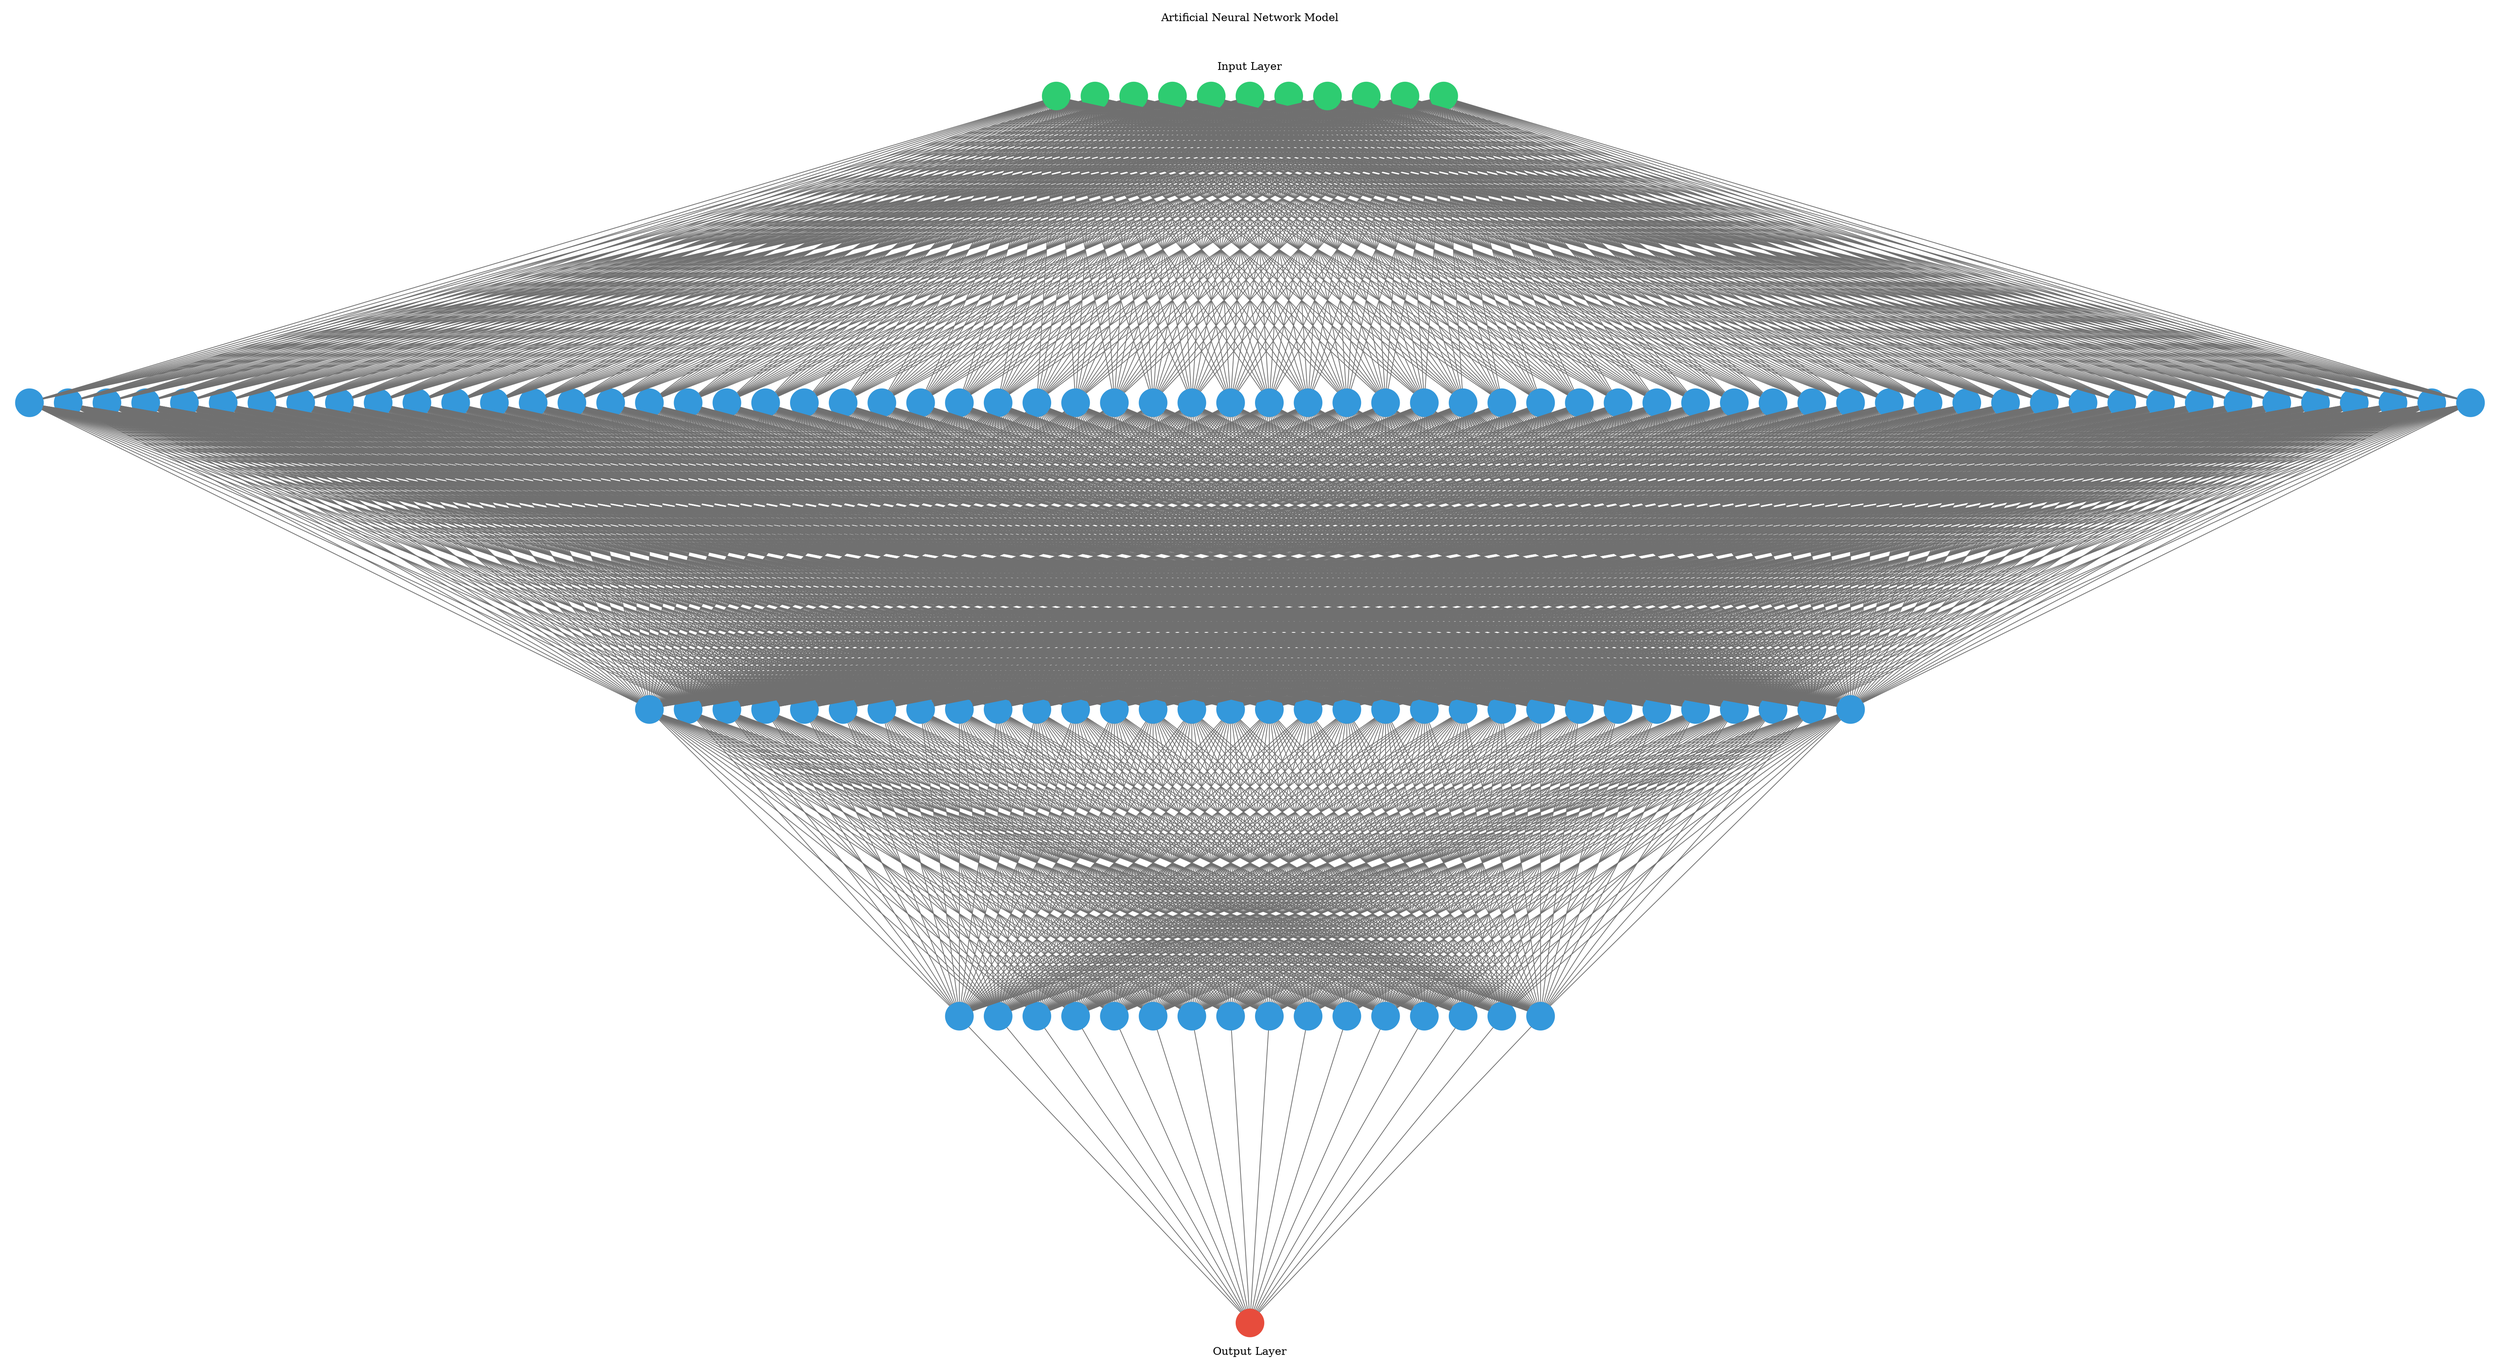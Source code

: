 digraph g {
	graph [nodesep=.2 rankdir=TB ranksep=5 splines=false]
	edge [arrowhead=none color="#707070"]
	subgraph cluster_input {
		color=white
		1 [color="#2ecc71" fixedsize=true fontcolor="#2ecc71" height=0.5 shape=circle style=filled width=0.5]
		2 [color="#2ecc71" fixedsize=true fontcolor="#2ecc71" height=0.5 shape=circle style=filled width=0.5]
		3 [color="#2ecc71" fixedsize=true fontcolor="#2ecc71" height=0.5 shape=circle style=filled width=0.5]
		4 [color="#2ecc71" fixedsize=true fontcolor="#2ecc71" height=0.5 shape=circle style=filled width=0.5]
		5 [color="#2ecc71" fixedsize=true fontcolor="#2ecc71" height=0.5 shape=circle style=filled width=0.5]
		6 [color="#2ecc71" fixedsize=true fontcolor="#2ecc71" height=0.5 shape=circle style=filled width=0.5]
		7 [color="#2ecc71" fixedsize=true fontcolor="#2ecc71" height=0.5 shape=circle style=filled width=0.5]
		8 [color="#2ecc71" fixedsize=true fontcolor="#2ecc71" height=0.5 shape=circle style=filled width=0.5]
		9 [color="#2ecc71" fixedsize=true fontcolor="#2ecc71" height=0.5 shape=circle style=filled width=0.5]
		10 [color="#2ecc71" fixedsize=true fontcolor="#2ecc71" height=0.5 shape=circle style=filled width=0.5]
		11 [color="#2ecc71" fixedsize=true fontcolor="#2ecc71" height=0.5 shape=circle style=filled width=0.5]
		label="Artificial Neural Network Model



Input Layer"
	}
	1 -> 12
	2 -> 12
	3 -> 12
	4 -> 12
	5 -> 12
	6 -> 12
	7 -> 12
	8 -> 12
	9 -> 12
	10 -> 12
	11 -> 12
	1 -> 13
	2 -> 13
	3 -> 13
	4 -> 13
	5 -> 13
	6 -> 13
	7 -> 13
	8 -> 13
	9 -> 13
	10 -> 13
	11 -> 13
	1 -> 14
	2 -> 14
	3 -> 14
	4 -> 14
	5 -> 14
	6 -> 14
	7 -> 14
	8 -> 14
	9 -> 14
	10 -> 14
	11 -> 14
	1 -> 15
	2 -> 15
	3 -> 15
	4 -> 15
	5 -> 15
	6 -> 15
	7 -> 15
	8 -> 15
	9 -> 15
	10 -> 15
	11 -> 15
	1 -> 16
	2 -> 16
	3 -> 16
	4 -> 16
	5 -> 16
	6 -> 16
	7 -> 16
	8 -> 16
	9 -> 16
	10 -> 16
	11 -> 16
	1 -> 17
	2 -> 17
	3 -> 17
	4 -> 17
	5 -> 17
	6 -> 17
	7 -> 17
	8 -> 17
	9 -> 17
	10 -> 17
	11 -> 17
	1 -> 18
	2 -> 18
	3 -> 18
	4 -> 18
	5 -> 18
	6 -> 18
	7 -> 18
	8 -> 18
	9 -> 18
	10 -> 18
	11 -> 18
	1 -> 19
	2 -> 19
	3 -> 19
	4 -> 19
	5 -> 19
	6 -> 19
	7 -> 19
	8 -> 19
	9 -> 19
	10 -> 19
	11 -> 19
	1 -> 20
	2 -> 20
	3 -> 20
	4 -> 20
	5 -> 20
	6 -> 20
	7 -> 20
	8 -> 20
	9 -> 20
	10 -> 20
	11 -> 20
	1 -> 21
	2 -> 21
	3 -> 21
	4 -> 21
	5 -> 21
	6 -> 21
	7 -> 21
	8 -> 21
	9 -> 21
	10 -> 21
	11 -> 21
	1 -> 22
	2 -> 22
	3 -> 22
	4 -> 22
	5 -> 22
	6 -> 22
	7 -> 22
	8 -> 22
	9 -> 22
	10 -> 22
	11 -> 22
	1 -> 23
	2 -> 23
	3 -> 23
	4 -> 23
	5 -> 23
	6 -> 23
	7 -> 23
	8 -> 23
	9 -> 23
	10 -> 23
	11 -> 23
	1 -> 24
	2 -> 24
	3 -> 24
	4 -> 24
	5 -> 24
	6 -> 24
	7 -> 24
	8 -> 24
	9 -> 24
	10 -> 24
	11 -> 24
	1 -> 25
	2 -> 25
	3 -> 25
	4 -> 25
	5 -> 25
	6 -> 25
	7 -> 25
	8 -> 25
	9 -> 25
	10 -> 25
	11 -> 25
	1 -> 26
	2 -> 26
	3 -> 26
	4 -> 26
	5 -> 26
	6 -> 26
	7 -> 26
	8 -> 26
	9 -> 26
	10 -> 26
	11 -> 26
	1 -> 27
	2 -> 27
	3 -> 27
	4 -> 27
	5 -> 27
	6 -> 27
	7 -> 27
	8 -> 27
	9 -> 27
	10 -> 27
	11 -> 27
	1 -> 28
	2 -> 28
	3 -> 28
	4 -> 28
	5 -> 28
	6 -> 28
	7 -> 28
	8 -> 28
	9 -> 28
	10 -> 28
	11 -> 28
	1 -> 29
	2 -> 29
	3 -> 29
	4 -> 29
	5 -> 29
	6 -> 29
	7 -> 29
	8 -> 29
	9 -> 29
	10 -> 29
	11 -> 29
	1 -> 30
	2 -> 30
	3 -> 30
	4 -> 30
	5 -> 30
	6 -> 30
	7 -> 30
	8 -> 30
	9 -> 30
	10 -> 30
	11 -> 30
	1 -> 31
	2 -> 31
	3 -> 31
	4 -> 31
	5 -> 31
	6 -> 31
	7 -> 31
	8 -> 31
	9 -> 31
	10 -> 31
	11 -> 31
	1 -> 32
	2 -> 32
	3 -> 32
	4 -> 32
	5 -> 32
	6 -> 32
	7 -> 32
	8 -> 32
	9 -> 32
	10 -> 32
	11 -> 32
	1 -> 33
	2 -> 33
	3 -> 33
	4 -> 33
	5 -> 33
	6 -> 33
	7 -> 33
	8 -> 33
	9 -> 33
	10 -> 33
	11 -> 33
	1 -> 34
	2 -> 34
	3 -> 34
	4 -> 34
	5 -> 34
	6 -> 34
	7 -> 34
	8 -> 34
	9 -> 34
	10 -> 34
	11 -> 34
	1 -> 35
	2 -> 35
	3 -> 35
	4 -> 35
	5 -> 35
	6 -> 35
	7 -> 35
	8 -> 35
	9 -> 35
	10 -> 35
	11 -> 35
	1 -> 36
	2 -> 36
	3 -> 36
	4 -> 36
	5 -> 36
	6 -> 36
	7 -> 36
	8 -> 36
	9 -> 36
	10 -> 36
	11 -> 36
	1 -> 37
	2 -> 37
	3 -> 37
	4 -> 37
	5 -> 37
	6 -> 37
	7 -> 37
	8 -> 37
	9 -> 37
	10 -> 37
	11 -> 37
	1 -> 38
	2 -> 38
	3 -> 38
	4 -> 38
	5 -> 38
	6 -> 38
	7 -> 38
	8 -> 38
	9 -> 38
	10 -> 38
	11 -> 38
	1 -> 39
	2 -> 39
	3 -> 39
	4 -> 39
	5 -> 39
	6 -> 39
	7 -> 39
	8 -> 39
	9 -> 39
	10 -> 39
	11 -> 39
	1 -> 40
	2 -> 40
	3 -> 40
	4 -> 40
	5 -> 40
	6 -> 40
	7 -> 40
	8 -> 40
	9 -> 40
	10 -> 40
	11 -> 40
	1 -> 41
	2 -> 41
	3 -> 41
	4 -> 41
	5 -> 41
	6 -> 41
	7 -> 41
	8 -> 41
	9 -> 41
	10 -> 41
	11 -> 41
	1 -> 42
	2 -> 42
	3 -> 42
	4 -> 42
	5 -> 42
	6 -> 42
	7 -> 42
	8 -> 42
	9 -> 42
	10 -> 42
	11 -> 42
	1 -> 43
	2 -> 43
	3 -> 43
	4 -> 43
	5 -> 43
	6 -> 43
	7 -> 43
	8 -> 43
	9 -> 43
	10 -> 43
	11 -> 43
	1 -> 44
	2 -> 44
	3 -> 44
	4 -> 44
	5 -> 44
	6 -> 44
	7 -> 44
	8 -> 44
	9 -> 44
	10 -> 44
	11 -> 44
	1 -> 45
	2 -> 45
	3 -> 45
	4 -> 45
	5 -> 45
	6 -> 45
	7 -> 45
	8 -> 45
	9 -> 45
	10 -> 45
	11 -> 45
	1 -> 46
	2 -> 46
	3 -> 46
	4 -> 46
	5 -> 46
	6 -> 46
	7 -> 46
	8 -> 46
	9 -> 46
	10 -> 46
	11 -> 46
	1 -> 47
	2 -> 47
	3 -> 47
	4 -> 47
	5 -> 47
	6 -> 47
	7 -> 47
	8 -> 47
	9 -> 47
	10 -> 47
	11 -> 47
	1 -> 48
	2 -> 48
	3 -> 48
	4 -> 48
	5 -> 48
	6 -> 48
	7 -> 48
	8 -> 48
	9 -> 48
	10 -> 48
	11 -> 48
	1 -> 49
	2 -> 49
	3 -> 49
	4 -> 49
	5 -> 49
	6 -> 49
	7 -> 49
	8 -> 49
	9 -> 49
	10 -> 49
	11 -> 49
	1 -> 50
	2 -> 50
	3 -> 50
	4 -> 50
	5 -> 50
	6 -> 50
	7 -> 50
	8 -> 50
	9 -> 50
	10 -> 50
	11 -> 50
	1 -> 51
	2 -> 51
	3 -> 51
	4 -> 51
	5 -> 51
	6 -> 51
	7 -> 51
	8 -> 51
	9 -> 51
	10 -> 51
	11 -> 51
	1 -> 52
	2 -> 52
	3 -> 52
	4 -> 52
	5 -> 52
	6 -> 52
	7 -> 52
	8 -> 52
	9 -> 52
	10 -> 52
	11 -> 52
	1 -> 53
	2 -> 53
	3 -> 53
	4 -> 53
	5 -> 53
	6 -> 53
	7 -> 53
	8 -> 53
	9 -> 53
	10 -> 53
	11 -> 53
	1 -> 54
	2 -> 54
	3 -> 54
	4 -> 54
	5 -> 54
	6 -> 54
	7 -> 54
	8 -> 54
	9 -> 54
	10 -> 54
	11 -> 54
	1 -> 55
	2 -> 55
	3 -> 55
	4 -> 55
	5 -> 55
	6 -> 55
	7 -> 55
	8 -> 55
	9 -> 55
	10 -> 55
	11 -> 55
	1 -> 56
	2 -> 56
	3 -> 56
	4 -> 56
	5 -> 56
	6 -> 56
	7 -> 56
	8 -> 56
	9 -> 56
	10 -> 56
	11 -> 56
	1 -> 57
	2 -> 57
	3 -> 57
	4 -> 57
	5 -> 57
	6 -> 57
	7 -> 57
	8 -> 57
	9 -> 57
	10 -> 57
	11 -> 57
	1 -> 58
	2 -> 58
	3 -> 58
	4 -> 58
	5 -> 58
	6 -> 58
	7 -> 58
	8 -> 58
	9 -> 58
	10 -> 58
	11 -> 58
	1 -> 59
	2 -> 59
	3 -> 59
	4 -> 59
	5 -> 59
	6 -> 59
	7 -> 59
	8 -> 59
	9 -> 59
	10 -> 59
	11 -> 59
	1 -> 60
	2 -> 60
	3 -> 60
	4 -> 60
	5 -> 60
	6 -> 60
	7 -> 60
	8 -> 60
	9 -> 60
	10 -> 60
	11 -> 60
	1 -> 61
	2 -> 61
	3 -> 61
	4 -> 61
	5 -> 61
	6 -> 61
	7 -> 61
	8 -> 61
	9 -> 61
	10 -> 61
	11 -> 61
	1 -> 62
	2 -> 62
	3 -> 62
	4 -> 62
	5 -> 62
	6 -> 62
	7 -> 62
	8 -> 62
	9 -> 62
	10 -> 62
	11 -> 62
	1 -> 63
	2 -> 63
	3 -> 63
	4 -> 63
	5 -> 63
	6 -> 63
	7 -> 63
	8 -> 63
	9 -> 63
	10 -> 63
	11 -> 63
	1 -> 64
	2 -> 64
	3 -> 64
	4 -> 64
	5 -> 64
	6 -> 64
	7 -> 64
	8 -> 64
	9 -> 64
	10 -> 64
	11 -> 64
	1 -> 65
	2 -> 65
	3 -> 65
	4 -> 65
	5 -> 65
	6 -> 65
	7 -> 65
	8 -> 65
	9 -> 65
	10 -> 65
	11 -> 65
	1 -> 66
	2 -> 66
	3 -> 66
	4 -> 66
	5 -> 66
	6 -> 66
	7 -> 66
	8 -> 66
	9 -> 66
	10 -> 66
	11 -> 66
	1 -> 67
	2 -> 67
	3 -> 67
	4 -> 67
	5 -> 67
	6 -> 67
	7 -> 67
	8 -> 67
	9 -> 67
	10 -> 67
	11 -> 67
	1 -> 68
	2 -> 68
	3 -> 68
	4 -> 68
	5 -> 68
	6 -> 68
	7 -> 68
	8 -> 68
	9 -> 68
	10 -> 68
	11 -> 68
	1 -> 69
	2 -> 69
	3 -> 69
	4 -> 69
	5 -> 69
	6 -> 69
	7 -> 69
	8 -> 69
	9 -> 69
	10 -> 69
	11 -> 69
	1 -> 70
	2 -> 70
	3 -> 70
	4 -> 70
	5 -> 70
	6 -> 70
	7 -> 70
	8 -> 70
	9 -> 70
	10 -> 70
	11 -> 70
	1 -> 71
	2 -> 71
	3 -> 71
	4 -> 71
	5 -> 71
	6 -> 71
	7 -> 71
	8 -> 71
	9 -> 71
	10 -> 71
	11 -> 71
	1 -> 72
	2 -> 72
	3 -> 72
	4 -> 72
	5 -> 72
	6 -> 72
	7 -> 72
	8 -> 72
	9 -> 72
	10 -> 72
	11 -> 72
	1 -> 73
	2 -> 73
	3 -> 73
	4 -> 73
	5 -> 73
	6 -> 73
	7 -> 73
	8 -> 73
	9 -> 73
	10 -> 73
	11 -> 73
	1 -> 74
	2 -> 74
	3 -> 74
	4 -> 74
	5 -> 74
	6 -> 74
	7 -> 74
	8 -> 74
	9 -> 74
	10 -> 74
	11 -> 74
	1 -> 75
	2 -> 75
	3 -> 75
	4 -> 75
	5 -> 75
	6 -> 75
	7 -> 75
	8 -> 75
	9 -> 75
	10 -> 75
	11 -> 75
	subgraph cluster_1 {
		color=white
		label="" labeljust=right labelloc=b
		12 [color="#3498db" fixedsize=true fontcolor="#3498db" height=0.5 shape=circle style=filled width=0.5]
		13 [color="#3498db" fixedsize=true fontcolor="#3498db" height=0.5 shape=circle style=filled width=0.5]
		14 [color="#3498db" fixedsize=true fontcolor="#3498db" height=0.5 shape=circle style=filled width=0.5]
		15 [color="#3498db" fixedsize=true fontcolor="#3498db" height=0.5 shape=circle style=filled width=0.5]
		16 [color="#3498db" fixedsize=true fontcolor="#3498db" height=0.5 shape=circle style=filled width=0.5]
		17 [color="#3498db" fixedsize=true fontcolor="#3498db" height=0.5 shape=circle style=filled width=0.5]
		18 [color="#3498db" fixedsize=true fontcolor="#3498db" height=0.5 shape=circle style=filled width=0.5]
		19 [color="#3498db" fixedsize=true fontcolor="#3498db" height=0.5 shape=circle style=filled width=0.5]
		20 [color="#3498db" fixedsize=true fontcolor="#3498db" height=0.5 shape=circle style=filled width=0.5]
		21 [color="#3498db" fixedsize=true fontcolor="#3498db" height=0.5 shape=circle style=filled width=0.5]
		22 [color="#3498db" fixedsize=true fontcolor="#3498db" height=0.5 shape=circle style=filled width=0.5]
		23 [color="#3498db" fixedsize=true fontcolor="#3498db" height=0.5 shape=circle style=filled width=0.5]
		24 [color="#3498db" fixedsize=true fontcolor="#3498db" height=0.5 shape=circle style=filled width=0.5]
		25 [color="#3498db" fixedsize=true fontcolor="#3498db" height=0.5 shape=circle style=filled width=0.5]
		26 [color="#3498db" fixedsize=true fontcolor="#3498db" height=0.5 shape=circle style=filled width=0.5]
		27 [color="#3498db" fixedsize=true fontcolor="#3498db" height=0.5 shape=circle style=filled width=0.5]
		28 [color="#3498db" fixedsize=true fontcolor="#3498db" height=0.5 shape=circle style=filled width=0.5]
		29 [color="#3498db" fixedsize=true fontcolor="#3498db" height=0.5 shape=circle style=filled width=0.5]
		30 [color="#3498db" fixedsize=true fontcolor="#3498db" height=0.5 shape=circle style=filled width=0.5]
		31 [color="#3498db" fixedsize=true fontcolor="#3498db" height=0.5 shape=circle style=filled width=0.5]
		32 [color="#3498db" fixedsize=true fontcolor="#3498db" height=0.5 shape=circle style=filled width=0.5]
		33 [color="#3498db" fixedsize=true fontcolor="#3498db" height=0.5 shape=circle style=filled width=0.5]
		34 [color="#3498db" fixedsize=true fontcolor="#3498db" height=0.5 shape=circle style=filled width=0.5]
		35 [color="#3498db" fixedsize=true fontcolor="#3498db" height=0.5 shape=circle style=filled width=0.5]
		36 [color="#3498db" fixedsize=true fontcolor="#3498db" height=0.5 shape=circle style=filled width=0.5]
		37 [color="#3498db" fixedsize=true fontcolor="#3498db" height=0.5 shape=circle style=filled width=0.5]
		38 [color="#3498db" fixedsize=true fontcolor="#3498db" height=0.5 shape=circle style=filled width=0.5]
		39 [color="#3498db" fixedsize=true fontcolor="#3498db" height=0.5 shape=circle style=filled width=0.5]
		40 [color="#3498db" fixedsize=true fontcolor="#3498db" height=0.5 shape=circle style=filled width=0.5]
		41 [color="#3498db" fixedsize=true fontcolor="#3498db" height=0.5 shape=circle style=filled width=0.5]
		42 [color="#3498db" fixedsize=true fontcolor="#3498db" height=0.5 shape=circle style=filled width=0.5]
		43 [color="#3498db" fixedsize=true fontcolor="#3498db" height=0.5 shape=circle style=filled width=0.5]
		44 [color="#3498db" fixedsize=true fontcolor="#3498db" height=0.5 shape=circle style=filled width=0.5]
		45 [color="#3498db" fixedsize=true fontcolor="#3498db" height=0.5 shape=circle style=filled width=0.5]
		46 [color="#3498db" fixedsize=true fontcolor="#3498db" height=0.5 shape=circle style=filled width=0.5]
		47 [color="#3498db" fixedsize=true fontcolor="#3498db" height=0.5 shape=circle style=filled width=0.5]
		48 [color="#3498db" fixedsize=true fontcolor="#3498db" height=0.5 shape=circle style=filled width=0.5]
		49 [color="#3498db" fixedsize=true fontcolor="#3498db" height=0.5 shape=circle style=filled width=0.5]
		50 [color="#3498db" fixedsize=true fontcolor="#3498db" height=0.5 shape=circle style=filled width=0.5]
		51 [color="#3498db" fixedsize=true fontcolor="#3498db" height=0.5 shape=circle style=filled width=0.5]
		52 [color="#3498db" fixedsize=true fontcolor="#3498db" height=0.5 shape=circle style=filled width=0.5]
		53 [color="#3498db" fixedsize=true fontcolor="#3498db" height=0.5 shape=circle style=filled width=0.5]
		54 [color="#3498db" fixedsize=true fontcolor="#3498db" height=0.5 shape=circle style=filled width=0.5]
		55 [color="#3498db" fixedsize=true fontcolor="#3498db" height=0.5 shape=circle style=filled width=0.5]
		56 [color="#3498db" fixedsize=true fontcolor="#3498db" height=0.5 shape=circle style=filled width=0.5]
		57 [color="#3498db" fixedsize=true fontcolor="#3498db" height=0.5 shape=circle style=filled width=0.5]
		58 [color="#3498db" fixedsize=true fontcolor="#3498db" height=0.5 shape=circle style=filled width=0.5]
		59 [color="#3498db" fixedsize=true fontcolor="#3498db" height=0.5 shape=circle style=filled width=0.5]
		60 [color="#3498db" fixedsize=true fontcolor="#3498db" height=0.5 shape=circle style=filled width=0.5]
		61 [color="#3498db" fixedsize=true fontcolor="#3498db" height=0.5 shape=circle style=filled width=0.5]
		62 [color="#3498db" fixedsize=true fontcolor="#3498db" height=0.5 shape=circle style=filled width=0.5]
		63 [color="#3498db" fixedsize=true fontcolor="#3498db" height=0.5 shape=circle style=filled width=0.5]
		64 [color="#3498db" fixedsize=true fontcolor="#3498db" height=0.5 shape=circle style=filled width=0.5]
		65 [color="#3498db" fixedsize=true fontcolor="#3498db" height=0.5 shape=circle style=filled width=0.5]
		66 [color="#3498db" fixedsize=true fontcolor="#3498db" height=0.5 shape=circle style=filled width=0.5]
		67 [color="#3498db" fixedsize=true fontcolor="#3498db" height=0.5 shape=circle style=filled width=0.5]
		68 [color="#3498db" fixedsize=true fontcolor="#3498db" height=0.5 shape=circle style=filled width=0.5]
		69 [color="#3498db" fixedsize=true fontcolor="#3498db" height=0.5 shape=circle style=filled width=0.5]
		70 [color="#3498db" fixedsize=true fontcolor="#3498db" height=0.5 shape=circle style=filled width=0.5]
		71 [color="#3498db" fixedsize=true fontcolor="#3498db" height=0.5 shape=circle style=filled width=0.5]
		72 [color="#3498db" fixedsize=true fontcolor="#3498db" height=0.5 shape=circle style=filled width=0.5]
		73 [color="#3498db" fixedsize=true fontcolor="#3498db" height=0.5 shape=circle style=filled width=0.5]
		74 [color="#3498db" fixedsize=true fontcolor="#3498db" height=0.5 shape=circle style=filled width=0.5]
		75 [color="#3498db" fixedsize=true fontcolor="#3498db" height=0.5 shape=circle style=filled width=0.5]
	}
	12 -> 76
	13 -> 76
	14 -> 76
	15 -> 76
	16 -> 76
	17 -> 76
	18 -> 76
	19 -> 76
	20 -> 76
	21 -> 76
	22 -> 76
	23 -> 76
	24 -> 76
	25 -> 76
	26 -> 76
	27 -> 76
	28 -> 76
	29 -> 76
	30 -> 76
	31 -> 76
	32 -> 76
	33 -> 76
	34 -> 76
	35 -> 76
	36 -> 76
	37 -> 76
	38 -> 76
	39 -> 76
	40 -> 76
	41 -> 76
	42 -> 76
	43 -> 76
	44 -> 76
	45 -> 76
	46 -> 76
	47 -> 76
	48 -> 76
	49 -> 76
	50 -> 76
	51 -> 76
	52 -> 76
	53 -> 76
	54 -> 76
	55 -> 76
	56 -> 76
	57 -> 76
	58 -> 76
	59 -> 76
	60 -> 76
	61 -> 76
	62 -> 76
	63 -> 76
	64 -> 76
	65 -> 76
	66 -> 76
	67 -> 76
	68 -> 76
	69 -> 76
	70 -> 76
	71 -> 76
	72 -> 76
	73 -> 76
	74 -> 76
	75 -> 76
	12 -> 77
	13 -> 77
	14 -> 77
	15 -> 77
	16 -> 77
	17 -> 77
	18 -> 77
	19 -> 77
	20 -> 77
	21 -> 77
	22 -> 77
	23 -> 77
	24 -> 77
	25 -> 77
	26 -> 77
	27 -> 77
	28 -> 77
	29 -> 77
	30 -> 77
	31 -> 77
	32 -> 77
	33 -> 77
	34 -> 77
	35 -> 77
	36 -> 77
	37 -> 77
	38 -> 77
	39 -> 77
	40 -> 77
	41 -> 77
	42 -> 77
	43 -> 77
	44 -> 77
	45 -> 77
	46 -> 77
	47 -> 77
	48 -> 77
	49 -> 77
	50 -> 77
	51 -> 77
	52 -> 77
	53 -> 77
	54 -> 77
	55 -> 77
	56 -> 77
	57 -> 77
	58 -> 77
	59 -> 77
	60 -> 77
	61 -> 77
	62 -> 77
	63 -> 77
	64 -> 77
	65 -> 77
	66 -> 77
	67 -> 77
	68 -> 77
	69 -> 77
	70 -> 77
	71 -> 77
	72 -> 77
	73 -> 77
	74 -> 77
	75 -> 77
	12 -> 78
	13 -> 78
	14 -> 78
	15 -> 78
	16 -> 78
	17 -> 78
	18 -> 78
	19 -> 78
	20 -> 78
	21 -> 78
	22 -> 78
	23 -> 78
	24 -> 78
	25 -> 78
	26 -> 78
	27 -> 78
	28 -> 78
	29 -> 78
	30 -> 78
	31 -> 78
	32 -> 78
	33 -> 78
	34 -> 78
	35 -> 78
	36 -> 78
	37 -> 78
	38 -> 78
	39 -> 78
	40 -> 78
	41 -> 78
	42 -> 78
	43 -> 78
	44 -> 78
	45 -> 78
	46 -> 78
	47 -> 78
	48 -> 78
	49 -> 78
	50 -> 78
	51 -> 78
	52 -> 78
	53 -> 78
	54 -> 78
	55 -> 78
	56 -> 78
	57 -> 78
	58 -> 78
	59 -> 78
	60 -> 78
	61 -> 78
	62 -> 78
	63 -> 78
	64 -> 78
	65 -> 78
	66 -> 78
	67 -> 78
	68 -> 78
	69 -> 78
	70 -> 78
	71 -> 78
	72 -> 78
	73 -> 78
	74 -> 78
	75 -> 78
	12 -> 79
	13 -> 79
	14 -> 79
	15 -> 79
	16 -> 79
	17 -> 79
	18 -> 79
	19 -> 79
	20 -> 79
	21 -> 79
	22 -> 79
	23 -> 79
	24 -> 79
	25 -> 79
	26 -> 79
	27 -> 79
	28 -> 79
	29 -> 79
	30 -> 79
	31 -> 79
	32 -> 79
	33 -> 79
	34 -> 79
	35 -> 79
	36 -> 79
	37 -> 79
	38 -> 79
	39 -> 79
	40 -> 79
	41 -> 79
	42 -> 79
	43 -> 79
	44 -> 79
	45 -> 79
	46 -> 79
	47 -> 79
	48 -> 79
	49 -> 79
	50 -> 79
	51 -> 79
	52 -> 79
	53 -> 79
	54 -> 79
	55 -> 79
	56 -> 79
	57 -> 79
	58 -> 79
	59 -> 79
	60 -> 79
	61 -> 79
	62 -> 79
	63 -> 79
	64 -> 79
	65 -> 79
	66 -> 79
	67 -> 79
	68 -> 79
	69 -> 79
	70 -> 79
	71 -> 79
	72 -> 79
	73 -> 79
	74 -> 79
	75 -> 79
	12 -> 80
	13 -> 80
	14 -> 80
	15 -> 80
	16 -> 80
	17 -> 80
	18 -> 80
	19 -> 80
	20 -> 80
	21 -> 80
	22 -> 80
	23 -> 80
	24 -> 80
	25 -> 80
	26 -> 80
	27 -> 80
	28 -> 80
	29 -> 80
	30 -> 80
	31 -> 80
	32 -> 80
	33 -> 80
	34 -> 80
	35 -> 80
	36 -> 80
	37 -> 80
	38 -> 80
	39 -> 80
	40 -> 80
	41 -> 80
	42 -> 80
	43 -> 80
	44 -> 80
	45 -> 80
	46 -> 80
	47 -> 80
	48 -> 80
	49 -> 80
	50 -> 80
	51 -> 80
	52 -> 80
	53 -> 80
	54 -> 80
	55 -> 80
	56 -> 80
	57 -> 80
	58 -> 80
	59 -> 80
	60 -> 80
	61 -> 80
	62 -> 80
	63 -> 80
	64 -> 80
	65 -> 80
	66 -> 80
	67 -> 80
	68 -> 80
	69 -> 80
	70 -> 80
	71 -> 80
	72 -> 80
	73 -> 80
	74 -> 80
	75 -> 80
	12 -> 81
	13 -> 81
	14 -> 81
	15 -> 81
	16 -> 81
	17 -> 81
	18 -> 81
	19 -> 81
	20 -> 81
	21 -> 81
	22 -> 81
	23 -> 81
	24 -> 81
	25 -> 81
	26 -> 81
	27 -> 81
	28 -> 81
	29 -> 81
	30 -> 81
	31 -> 81
	32 -> 81
	33 -> 81
	34 -> 81
	35 -> 81
	36 -> 81
	37 -> 81
	38 -> 81
	39 -> 81
	40 -> 81
	41 -> 81
	42 -> 81
	43 -> 81
	44 -> 81
	45 -> 81
	46 -> 81
	47 -> 81
	48 -> 81
	49 -> 81
	50 -> 81
	51 -> 81
	52 -> 81
	53 -> 81
	54 -> 81
	55 -> 81
	56 -> 81
	57 -> 81
	58 -> 81
	59 -> 81
	60 -> 81
	61 -> 81
	62 -> 81
	63 -> 81
	64 -> 81
	65 -> 81
	66 -> 81
	67 -> 81
	68 -> 81
	69 -> 81
	70 -> 81
	71 -> 81
	72 -> 81
	73 -> 81
	74 -> 81
	75 -> 81
	12 -> 82
	13 -> 82
	14 -> 82
	15 -> 82
	16 -> 82
	17 -> 82
	18 -> 82
	19 -> 82
	20 -> 82
	21 -> 82
	22 -> 82
	23 -> 82
	24 -> 82
	25 -> 82
	26 -> 82
	27 -> 82
	28 -> 82
	29 -> 82
	30 -> 82
	31 -> 82
	32 -> 82
	33 -> 82
	34 -> 82
	35 -> 82
	36 -> 82
	37 -> 82
	38 -> 82
	39 -> 82
	40 -> 82
	41 -> 82
	42 -> 82
	43 -> 82
	44 -> 82
	45 -> 82
	46 -> 82
	47 -> 82
	48 -> 82
	49 -> 82
	50 -> 82
	51 -> 82
	52 -> 82
	53 -> 82
	54 -> 82
	55 -> 82
	56 -> 82
	57 -> 82
	58 -> 82
	59 -> 82
	60 -> 82
	61 -> 82
	62 -> 82
	63 -> 82
	64 -> 82
	65 -> 82
	66 -> 82
	67 -> 82
	68 -> 82
	69 -> 82
	70 -> 82
	71 -> 82
	72 -> 82
	73 -> 82
	74 -> 82
	75 -> 82
	12 -> 83
	13 -> 83
	14 -> 83
	15 -> 83
	16 -> 83
	17 -> 83
	18 -> 83
	19 -> 83
	20 -> 83
	21 -> 83
	22 -> 83
	23 -> 83
	24 -> 83
	25 -> 83
	26 -> 83
	27 -> 83
	28 -> 83
	29 -> 83
	30 -> 83
	31 -> 83
	32 -> 83
	33 -> 83
	34 -> 83
	35 -> 83
	36 -> 83
	37 -> 83
	38 -> 83
	39 -> 83
	40 -> 83
	41 -> 83
	42 -> 83
	43 -> 83
	44 -> 83
	45 -> 83
	46 -> 83
	47 -> 83
	48 -> 83
	49 -> 83
	50 -> 83
	51 -> 83
	52 -> 83
	53 -> 83
	54 -> 83
	55 -> 83
	56 -> 83
	57 -> 83
	58 -> 83
	59 -> 83
	60 -> 83
	61 -> 83
	62 -> 83
	63 -> 83
	64 -> 83
	65 -> 83
	66 -> 83
	67 -> 83
	68 -> 83
	69 -> 83
	70 -> 83
	71 -> 83
	72 -> 83
	73 -> 83
	74 -> 83
	75 -> 83
	12 -> 84
	13 -> 84
	14 -> 84
	15 -> 84
	16 -> 84
	17 -> 84
	18 -> 84
	19 -> 84
	20 -> 84
	21 -> 84
	22 -> 84
	23 -> 84
	24 -> 84
	25 -> 84
	26 -> 84
	27 -> 84
	28 -> 84
	29 -> 84
	30 -> 84
	31 -> 84
	32 -> 84
	33 -> 84
	34 -> 84
	35 -> 84
	36 -> 84
	37 -> 84
	38 -> 84
	39 -> 84
	40 -> 84
	41 -> 84
	42 -> 84
	43 -> 84
	44 -> 84
	45 -> 84
	46 -> 84
	47 -> 84
	48 -> 84
	49 -> 84
	50 -> 84
	51 -> 84
	52 -> 84
	53 -> 84
	54 -> 84
	55 -> 84
	56 -> 84
	57 -> 84
	58 -> 84
	59 -> 84
	60 -> 84
	61 -> 84
	62 -> 84
	63 -> 84
	64 -> 84
	65 -> 84
	66 -> 84
	67 -> 84
	68 -> 84
	69 -> 84
	70 -> 84
	71 -> 84
	72 -> 84
	73 -> 84
	74 -> 84
	75 -> 84
	12 -> 85
	13 -> 85
	14 -> 85
	15 -> 85
	16 -> 85
	17 -> 85
	18 -> 85
	19 -> 85
	20 -> 85
	21 -> 85
	22 -> 85
	23 -> 85
	24 -> 85
	25 -> 85
	26 -> 85
	27 -> 85
	28 -> 85
	29 -> 85
	30 -> 85
	31 -> 85
	32 -> 85
	33 -> 85
	34 -> 85
	35 -> 85
	36 -> 85
	37 -> 85
	38 -> 85
	39 -> 85
	40 -> 85
	41 -> 85
	42 -> 85
	43 -> 85
	44 -> 85
	45 -> 85
	46 -> 85
	47 -> 85
	48 -> 85
	49 -> 85
	50 -> 85
	51 -> 85
	52 -> 85
	53 -> 85
	54 -> 85
	55 -> 85
	56 -> 85
	57 -> 85
	58 -> 85
	59 -> 85
	60 -> 85
	61 -> 85
	62 -> 85
	63 -> 85
	64 -> 85
	65 -> 85
	66 -> 85
	67 -> 85
	68 -> 85
	69 -> 85
	70 -> 85
	71 -> 85
	72 -> 85
	73 -> 85
	74 -> 85
	75 -> 85
	12 -> 86
	13 -> 86
	14 -> 86
	15 -> 86
	16 -> 86
	17 -> 86
	18 -> 86
	19 -> 86
	20 -> 86
	21 -> 86
	22 -> 86
	23 -> 86
	24 -> 86
	25 -> 86
	26 -> 86
	27 -> 86
	28 -> 86
	29 -> 86
	30 -> 86
	31 -> 86
	32 -> 86
	33 -> 86
	34 -> 86
	35 -> 86
	36 -> 86
	37 -> 86
	38 -> 86
	39 -> 86
	40 -> 86
	41 -> 86
	42 -> 86
	43 -> 86
	44 -> 86
	45 -> 86
	46 -> 86
	47 -> 86
	48 -> 86
	49 -> 86
	50 -> 86
	51 -> 86
	52 -> 86
	53 -> 86
	54 -> 86
	55 -> 86
	56 -> 86
	57 -> 86
	58 -> 86
	59 -> 86
	60 -> 86
	61 -> 86
	62 -> 86
	63 -> 86
	64 -> 86
	65 -> 86
	66 -> 86
	67 -> 86
	68 -> 86
	69 -> 86
	70 -> 86
	71 -> 86
	72 -> 86
	73 -> 86
	74 -> 86
	75 -> 86
	12 -> 87
	13 -> 87
	14 -> 87
	15 -> 87
	16 -> 87
	17 -> 87
	18 -> 87
	19 -> 87
	20 -> 87
	21 -> 87
	22 -> 87
	23 -> 87
	24 -> 87
	25 -> 87
	26 -> 87
	27 -> 87
	28 -> 87
	29 -> 87
	30 -> 87
	31 -> 87
	32 -> 87
	33 -> 87
	34 -> 87
	35 -> 87
	36 -> 87
	37 -> 87
	38 -> 87
	39 -> 87
	40 -> 87
	41 -> 87
	42 -> 87
	43 -> 87
	44 -> 87
	45 -> 87
	46 -> 87
	47 -> 87
	48 -> 87
	49 -> 87
	50 -> 87
	51 -> 87
	52 -> 87
	53 -> 87
	54 -> 87
	55 -> 87
	56 -> 87
	57 -> 87
	58 -> 87
	59 -> 87
	60 -> 87
	61 -> 87
	62 -> 87
	63 -> 87
	64 -> 87
	65 -> 87
	66 -> 87
	67 -> 87
	68 -> 87
	69 -> 87
	70 -> 87
	71 -> 87
	72 -> 87
	73 -> 87
	74 -> 87
	75 -> 87
	12 -> 88
	13 -> 88
	14 -> 88
	15 -> 88
	16 -> 88
	17 -> 88
	18 -> 88
	19 -> 88
	20 -> 88
	21 -> 88
	22 -> 88
	23 -> 88
	24 -> 88
	25 -> 88
	26 -> 88
	27 -> 88
	28 -> 88
	29 -> 88
	30 -> 88
	31 -> 88
	32 -> 88
	33 -> 88
	34 -> 88
	35 -> 88
	36 -> 88
	37 -> 88
	38 -> 88
	39 -> 88
	40 -> 88
	41 -> 88
	42 -> 88
	43 -> 88
	44 -> 88
	45 -> 88
	46 -> 88
	47 -> 88
	48 -> 88
	49 -> 88
	50 -> 88
	51 -> 88
	52 -> 88
	53 -> 88
	54 -> 88
	55 -> 88
	56 -> 88
	57 -> 88
	58 -> 88
	59 -> 88
	60 -> 88
	61 -> 88
	62 -> 88
	63 -> 88
	64 -> 88
	65 -> 88
	66 -> 88
	67 -> 88
	68 -> 88
	69 -> 88
	70 -> 88
	71 -> 88
	72 -> 88
	73 -> 88
	74 -> 88
	75 -> 88
	12 -> 89
	13 -> 89
	14 -> 89
	15 -> 89
	16 -> 89
	17 -> 89
	18 -> 89
	19 -> 89
	20 -> 89
	21 -> 89
	22 -> 89
	23 -> 89
	24 -> 89
	25 -> 89
	26 -> 89
	27 -> 89
	28 -> 89
	29 -> 89
	30 -> 89
	31 -> 89
	32 -> 89
	33 -> 89
	34 -> 89
	35 -> 89
	36 -> 89
	37 -> 89
	38 -> 89
	39 -> 89
	40 -> 89
	41 -> 89
	42 -> 89
	43 -> 89
	44 -> 89
	45 -> 89
	46 -> 89
	47 -> 89
	48 -> 89
	49 -> 89
	50 -> 89
	51 -> 89
	52 -> 89
	53 -> 89
	54 -> 89
	55 -> 89
	56 -> 89
	57 -> 89
	58 -> 89
	59 -> 89
	60 -> 89
	61 -> 89
	62 -> 89
	63 -> 89
	64 -> 89
	65 -> 89
	66 -> 89
	67 -> 89
	68 -> 89
	69 -> 89
	70 -> 89
	71 -> 89
	72 -> 89
	73 -> 89
	74 -> 89
	75 -> 89
	12 -> 90
	13 -> 90
	14 -> 90
	15 -> 90
	16 -> 90
	17 -> 90
	18 -> 90
	19 -> 90
	20 -> 90
	21 -> 90
	22 -> 90
	23 -> 90
	24 -> 90
	25 -> 90
	26 -> 90
	27 -> 90
	28 -> 90
	29 -> 90
	30 -> 90
	31 -> 90
	32 -> 90
	33 -> 90
	34 -> 90
	35 -> 90
	36 -> 90
	37 -> 90
	38 -> 90
	39 -> 90
	40 -> 90
	41 -> 90
	42 -> 90
	43 -> 90
	44 -> 90
	45 -> 90
	46 -> 90
	47 -> 90
	48 -> 90
	49 -> 90
	50 -> 90
	51 -> 90
	52 -> 90
	53 -> 90
	54 -> 90
	55 -> 90
	56 -> 90
	57 -> 90
	58 -> 90
	59 -> 90
	60 -> 90
	61 -> 90
	62 -> 90
	63 -> 90
	64 -> 90
	65 -> 90
	66 -> 90
	67 -> 90
	68 -> 90
	69 -> 90
	70 -> 90
	71 -> 90
	72 -> 90
	73 -> 90
	74 -> 90
	75 -> 90
	12 -> 91
	13 -> 91
	14 -> 91
	15 -> 91
	16 -> 91
	17 -> 91
	18 -> 91
	19 -> 91
	20 -> 91
	21 -> 91
	22 -> 91
	23 -> 91
	24 -> 91
	25 -> 91
	26 -> 91
	27 -> 91
	28 -> 91
	29 -> 91
	30 -> 91
	31 -> 91
	32 -> 91
	33 -> 91
	34 -> 91
	35 -> 91
	36 -> 91
	37 -> 91
	38 -> 91
	39 -> 91
	40 -> 91
	41 -> 91
	42 -> 91
	43 -> 91
	44 -> 91
	45 -> 91
	46 -> 91
	47 -> 91
	48 -> 91
	49 -> 91
	50 -> 91
	51 -> 91
	52 -> 91
	53 -> 91
	54 -> 91
	55 -> 91
	56 -> 91
	57 -> 91
	58 -> 91
	59 -> 91
	60 -> 91
	61 -> 91
	62 -> 91
	63 -> 91
	64 -> 91
	65 -> 91
	66 -> 91
	67 -> 91
	68 -> 91
	69 -> 91
	70 -> 91
	71 -> 91
	72 -> 91
	73 -> 91
	74 -> 91
	75 -> 91
	12 -> 92
	13 -> 92
	14 -> 92
	15 -> 92
	16 -> 92
	17 -> 92
	18 -> 92
	19 -> 92
	20 -> 92
	21 -> 92
	22 -> 92
	23 -> 92
	24 -> 92
	25 -> 92
	26 -> 92
	27 -> 92
	28 -> 92
	29 -> 92
	30 -> 92
	31 -> 92
	32 -> 92
	33 -> 92
	34 -> 92
	35 -> 92
	36 -> 92
	37 -> 92
	38 -> 92
	39 -> 92
	40 -> 92
	41 -> 92
	42 -> 92
	43 -> 92
	44 -> 92
	45 -> 92
	46 -> 92
	47 -> 92
	48 -> 92
	49 -> 92
	50 -> 92
	51 -> 92
	52 -> 92
	53 -> 92
	54 -> 92
	55 -> 92
	56 -> 92
	57 -> 92
	58 -> 92
	59 -> 92
	60 -> 92
	61 -> 92
	62 -> 92
	63 -> 92
	64 -> 92
	65 -> 92
	66 -> 92
	67 -> 92
	68 -> 92
	69 -> 92
	70 -> 92
	71 -> 92
	72 -> 92
	73 -> 92
	74 -> 92
	75 -> 92
	12 -> 93
	13 -> 93
	14 -> 93
	15 -> 93
	16 -> 93
	17 -> 93
	18 -> 93
	19 -> 93
	20 -> 93
	21 -> 93
	22 -> 93
	23 -> 93
	24 -> 93
	25 -> 93
	26 -> 93
	27 -> 93
	28 -> 93
	29 -> 93
	30 -> 93
	31 -> 93
	32 -> 93
	33 -> 93
	34 -> 93
	35 -> 93
	36 -> 93
	37 -> 93
	38 -> 93
	39 -> 93
	40 -> 93
	41 -> 93
	42 -> 93
	43 -> 93
	44 -> 93
	45 -> 93
	46 -> 93
	47 -> 93
	48 -> 93
	49 -> 93
	50 -> 93
	51 -> 93
	52 -> 93
	53 -> 93
	54 -> 93
	55 -> 93
	56 -> 93
	57 -> 93
	58 -> 93
	59 -> 93
	60 -> 93
	61 -> 93
	62 -> 93
	63 -> 93
	64 -> 93
	65 -> 93
	66 -> 93
	67 -> 93
	68 -> 93
	69 -> 93
	70 -> 93
	71 -> 93
	72 -> 93
	73 -> 93
	74 -> 93
	75 -> 93
	12 -> 94
	13 -> 94
	14 -> 94
	15 -> 94
	16 -> 94
	17 -> 94
	18 -> 94
	19 -> 94
	20 -> 94
	21 -> 94
	22 -> 94
	23 -> 94
	24 -> 94
	25 -> 94
	26 -> 94
	27 -> 94
	28 -> 94
	29 -> 94
	30 -> 94
	31 -> 94
	32 -> 94
	33 -> 94
	34 -> 94
	35 -> 94
	36 -> 94
	37 -> 94
	38 -> 94
	39 -> 94
	40 -> 94
	41 -> 94
	42 -> 94
	43 -> 94
	44 -> 94
	45 -> 94
	46 -> 94
	47 -> 94
	48 -> 94
	49 -> 94
	50 -> 94
	51 -> 94
	52 -> 94
	53 -> 94
	54 -> 94
	55 -> 94
	56 -> 94
	57 -> 94
	58 -> 94
	59 -> 94
	60 -> 94
	61 -> 94
	62 -> 94
	63 -> 94
	64 -> 94
	65 -> 94
	66 -> 94
	67 -> 94
	68 -> 94
	69 -> 94
	70 -> 94
	71 -> 94
	72 -> 94
	73 -> 94
	74 -> 94
	75 -> 94
	12 -> 95
	13 -> 95
	14 -> 95
	15 -> 95
	16 -> 95
	17 -> 95
	18 -> 95
	19 -> 95
	20 -> 95
	21 -> 95
	22 -> 95
	23 -> 95
	24 -> 95
	25 -> 95
	26 -> 95
	27 -> 95
	28 -> 95
	29 -> 95
	30 -> 95
	31 -> 95
	32 -> 95
	33 -> 95
	34 -> 95
	35 -> 95
	36 -> 95
	37 -> 95
	38 -> 95
	39 -> 95
	40 -> 95
	41 -> 95
	42 -> 95
	43 -> 95
	44 -> 95
	45 -> 95
	46 -> 95
	47 -> 95
	48 -> 95
	49 -> 95
	50 -> 95
	51 -> 95
	52 -> 95
	53 -> 95
	54 -> 95
	55 -> 95
	56 -> 95
	57 -> 95
	58 -> 95
	59 -> 95
	60 -> 95
	61 -> 95
	62 -> 95
	63 -> 95
	64 -> 95
	65 -> 95
	66 -> 95
	67 -> 95
	68 -> 95
	69 -> 95
	70 -> 95
	71 -> 95
	72 -> 95
	73 -> 95
	74 -> 95
	75 -> 95
	12 -> 96
	13 -> 96
	14 -> 96
	15 -> 96
	16 -> 96
	17 -> 96
	18 -> 96
	19 -> 96
	20 -> 96
	21 -> 96
	22 -> 96
	23 -> 96
	24 -> 96
	25 -> 96
	26 -> 96
	27 -> 96
	28 -> 96
	29 -> 96
	30 -> 96
	31 -> 96
	32 -> 96
	33 -> 96
	34 -> 96
	35 -> 96
	36 -> 96
	37 -> 96
	38 -> 96
	39 -> 96
	40 -> 96
	41 -> 96
	42 -> 96
	43 -> 96
	44 -> 96
	45 -> 96
	46 -> 96
	47 -> 96
	48 -> 96
	49 -> 96
	50 -> 96
	51 -> 96
	52 -> 96
	53 -> 96
	54 -> 96
	55 -> 96
	56 -> 96
	57 -> 96
	58 -> 96
	59 -> 96
	60 -> 96
	61 -> 96
	62 -> 96
	63 -> 96
	64 -> 96
	65 -> 96
	66 -> 96
	67 -> 96
	68 -> 96
	69 -> 96
	70 -> 96
	71 -> 96
	72 -> 96
	73 -> 96
	74 -> 96
	75 -> 96
	12 -> 97
	13 -> 97
	14 -> 97
	15 -> 97
	16 -> 97
	17 -> 97
	18 -> 97
	19 -> 97
	20 -> 97
	21 -> 97
	22 -> 97
	23 -> 97
	24 -> 97
	25 -> 97
	26 -> 97
	27 -> 97
	28 -> 97
	29 -> 97
	30 -> 97
	31 -> 97
	32 -> 97
	33 -> 97
	34 -> 97
	35 -> 97
	36 -> 97
	37 -> 97
	38 -> 97
	39 -> 97
	40 -> 97
	41 -> 97
	42 -> 97
	43 -> 97
	44 -> 97
	45 -> 97
	46 -> 97
	47 -> 97
	48 -> 97
	49 -> 97
	50 -> 97
	51 -> 97
	52 -> 97
	53 -> 97
	54 -> 97
	55 -> 97
	56 -> 97
	57 -> 97
	58 -> 97
	59 -> 97
	60 -> 97
	61 -> 97
	62 -> 97
	63 -> 97
	64 -> 97
	65 -> 97
	66 -> 97
	67 -> 97
	68 -> 97
	69 -> 97
	70 -> 97
	71 -> 97
	72 -> 97
	73 -> 97
	74 -> 97
	75 -> 97
	12 -> 98
	13 -> 98
	14 -> 98
	15 -> 98
	16 -> 98
	17 -> 98
	18 -> 98
	19 -> 98
	20 -> 98
	21 -> 98
	22 -> 98
	23 -> 98
	24 -> 98
	25 -> 98
	26 -> 98
	27 -> 98
	28 -> 98
	29 -> 98
	30 -> 98
	31 -> 98
	32 -> 98
	33 -> 98
	34 -> 98
	35 -> 98
	36 -> 98
	37 -> 98
	38 -> 98
	39 -> 98
	40 -> 98
	41 -> 98
	42 -> 98
	43 -> 98
	44 -> 98
	45 -> 98
	46 -> 98
	47 -> 98
	48 -> 98
	49 -> 98
	50 -> 98
	51 -> 98
	52 -> 98
	53 -> 98
	54 -> 98
	55 -> 98
	56 -> 98
	57 -> 98
	58 -> 98
	59 -> 98
	60 -> 98
	61 -> 98
	62 -> 98
	63 -> 98
	64 -> 98
	65 -> 98
	66 -> 98
	67 -> 98
	68 -> 98
	69 -> 98
	70 -> 98
	71 -> 98
	72 -> 98
	73 -> 98
	74 -> 98
	75 -> 98
	12 -> 99
	13 -> 99
	14 -> 99
	15 -> 99
	16 -> 99
	17 -> 99
	18 -> 99
	19 -> 99
	20 -> 99
	21 -> 99
	22 -> 99
	23 -> 99
	24 -> 99
	25 -> 99
	26 -> 99
	27 -> 99
	28 -> 99
	29 -> 99
	30 -> 99
	31 -> 99
	32 -> 99
	33 -> 99
	34 -> 99
	35 -> 99
	36 -> 99
	37 -> 99
	38 -> 99
	39 -> 99
	40 -> 99
	41 -> 99
	42 -> 99
	43 -> 99
	44 -> 99
	45 -> 99
	46 -> 99
	47 -> 99
	48 -> 99
	49 -> 99
	50 -> 99
	51 -> 99
	52 -> 99
	53 -> 99
	54 -> 99
	55 -> 99
	56 -> 99
	57 -> 99
	58 -> 99
	59 -> 99
	60 -> 99
	61 -> 99
	62 -> 99
	63 -> 99
	64 -> 99
	65 -> 99
	66 -> 99
	67 -> 99
	68 -> 99
	69 -> 99
	70 -> 99
	71 -> 99
	72 -> 99
	73 -> 99
	74 -> 99
	75 -> 99
	12 -> 100
	13 -> 100
	14 -> 100
	15 -> 100
	16 -> 100
	17 -> 100
	18 -> 100
	19 -> 100
	20 -> 100
	21 -> 100
	22 -> 100
	23 -> 100
	24 -> 100
	25 -> 100
	26 -> 100
	27 -> 100
	28 -> 100
	29 -> 100
	30 -> 100
	31 -> 100
	32 -> 100
	33 -> 100
	34 -> 100
	35 -> 100
	36 -> 100
	37 -> 100
	38 -> 100
	39 -> 100
	40 -> 100
	41 -> 100
	42 -> 100
	43 -> 100
	44 -> 100
	45 -> 100
	46 -> 100
	47 -> 100
	48 -> 100
	49 -> 100
	50 -> 100
	51 -> 100
	52 -> 100
	53 -> 100
	54 -> 100
	55 -> 100
	56 -> 100
	57 -> 100
	58 -> 100
	59 -> 100
	60 -> 100
	61 -> 100
	62 -> 100
	63 -> 100
	64 -> 100
	65 -> 100
	66 -> 100
	67 -> 100
	68 -> 100
	69 -> 100
	70 -> 100
	71 -> 100
	72 -> 100
	73 -> 100
	74 -> 100
	75 -> 100
	12 -> 101
	13 -> 101
	14 -> 101
	15 -> 101
	16 -> 101
	17 -> 101
	18 -> 101
	19 -> 101
	20 -> 101
	21 -> 101
	22 -> 101
	23 -> 101
	24 -> 101
	25 -> 101
	26 -> 101
	27 -> 101
	28 -> 101
	29 -> 101
	30 -> 101
	31 -> 101
	32 -> 101
	33 -> 101
	34 -> 101
	35 -> 101
	36 -> 101
	37 -> 101
	38 -> 101
	39 -> 101
	40 -> 101
	41 -> 101
	42 -> 101
	43 -> 101
	44 -> 101
	45 -> 101
	46 -> 101
	47 -> 101
	48 -> 101
	49 -> 101
	50 -> 101
	51 -> 101
	52 -> 101
	53 -> 101
	54 -> 101
	55 -> 101
	56 -> 101
	57 -> 101
	58 -> 101
	59 -> 101
	60 -> 101
	61 -> 101
	62 -> 101
	63 -> 101
	64 -> 101
	65 -> 101
	66 -> 101
	67 -> 101
	68 -> 101
	69 -> 101
	70 -> 101
	71 -> 101
	72 -> 101
	73 -> 101
	74 -> 101
	75 -> 101
	12 -> 102
	13 -> 102
	14 -> 102
	15 -> 102
	16 -> 102
	17 -> 102
	18 -> 102
	19 -> 102
	20 -> 102
	21 -> 102
	22 -> 102
	23 -> 102
	24 -> 102
	25 -> 102
	26 -> 102
	27 -> 102
	28 -> 102
	29 -> 102
	30 -> 102
	31 -> 102
	32 -> 102
	33 -> 102
	34 -> 102
	35 -> 102
	36 -> 102
	37 -> 102
	38 -> 102
	39 -> 102
	40 -> 102
	41 -> 102
	42 -> 102
	43 -> 102
	44 -> 102
	45 -> 102
	46 -> 102
	47 -> 102
	48 -> 102
	49 -> 102
	50 -> 102
	51 -> 102
	52 -> 102
	53 -> 102
	54 -> 102
	55 -> 102
	56 -> 102
	57 -> 102
	58 -> 102
	59 -> 102
	60 -> 102
	61 -> 102
	62 -> 102
	63 -> 102
	64 -> 102
	65 -> 102
	66 -> 102
	67 -> 102
	68 -> 102
	69 -> 102
	70 -> 102
	71 -> 102
	72 -> 102
	73 -> 102
	74 -> 102
	75 -> 102
	12 -> 103
	13 -> 103
	14 -> 103
	15 -> 103
	16 -> 103
	17 -> 103
	18 -> 103
	19 -> 103
	20 -> 103
	21 -> 103
	22 -> 103
	23 -> 103
	24 -> 103
	25 -> 103
	26 -> 103
	27 -> 103
	28 -> 103
	29 -> 103
	30 -> 103
	31 -> 103
	32 -> 103
	33 -> 103
	34 -> 103
	35 -> 103
	36 -> 103
	37 -> 103
	38 -> 103
	39 -> 103
	40 -> 103
	41 -> 103
	42 -> 103
	43 -> 103
	44 -> 103
	45 -> 103
	46 -> 103
	47 -> 103
	48 -> 103
	49 -> 103
	50 -> 103
	51 -> 103
	52 -> 103
	53 -> 103
	54 -> 103
	55 -> 103
	56 -> 103
	57 -> 103
	58 -> 103
	59 -> 103
	60 -> 103
	61 -> 103
	62 -> 103
	63 -> 103
	64 -> 103
	65 -> 103
	66 -> 103
	67 -> 103
	68 -> 103
	69 -> 103
	70 -> 103
	71 -> 103
	72 -> 103
	73 -> 103
	74 -> 103
	75 -> 103
	12 -> 104
	13 -> 104
	14 -> 104
	15 -> 104
	16 -> 104
	17 -> 104
	18 -> 104
	19 -> 104
	20 -> 104
	21 -> 104
	22 -> 104
	23 -> 104
	24 -> 104
	25 -> 104
	26 -> 104
	27 -> 104
	28 -> 104
	29 -> 104
	30 -> 104
	31 -> 104
	32 -> 104
	33 -> 104
	34 -> 104
	35 -> 104
	36 -> 104
	37 -> 104
	38 -> 104
	39 -> 104
	40 -> 104
	41 -> 104
	42 -> 104
	43 -> 104
	44 -> 104
	45 -> 104
	46 -> 104
	47 -> 104
	48 -> 104
	49 -> 104
	50 -> 104
	51 -> 104
	52 -> 104
	53 -> 104
	54 -> 104
	55 -> 104
	56 -> 104
	57 -> 104
	58 -> 104
	59 -> 104
	60 -> 104
	61 -> 104
	62 -> 104
	63 -> 104
	64 -> 104
	65 -> 104
	66 -> 104
	67 -> 104
	68 -> 104
	69 -> 104
	70 -> 104
	71 -> 104
	72 -> 104
	73 -> 104
	74 -> 104
	75 -> 104
	12 -> 105
	13 -> 105
	14 -> 105
	15 -> 105
	16 -> 105
	17 -> 105
	18 -> 105
	19 -> 105
	20 -> 105
	21 -> 105
	22 -> 105
	23 -> 105
	24 -> 105
	25 -> 105
	26 -> 105
	27 -> 105
	28 -> 105
	29 -> 105
	30 -> 105
	31 -> 105
	32 -> 105
	33 -> 105
	34 -> 105
	35 -> 105
	36 -> 105
	37 -> 105
	38 -> 105
	39 -> 105
	40 -> 105
	41 -> 105
	42 -> 105
	43 -> 105
	44 -> 105
	45 -> 105
	46 -> 105
	47 -> 105
	48 -> 105
	49 -> 105
	50 -> 105
	51 -> 105
	52 -> 105
	53 -> 105
	54 -> 105
	55 -> 105
	56 -> 105
	57 -> 105
	58 -> 105
	59 -> 105
	60 -> 105
	61 -> 105
	62 -> 105
	63 -> 105
	64 -> 105
	65 -> 105
	66 -> 105
	67 -> 105
	68 -> 105
	69 -> 105
	70 -> 105
	71 -> 105
	72 -> 105
	73 -> 105
	74 -> 105
	75 -> 105
	12 -> 106
	13 -> 106
	14 -> 106
	15 -> 106
	16 -> 106
	17 -> 106
	18 -> 106
	19 -> 106
	20 -> 106
	21 -> 106
	22 -> 106
	23 -> 106
	24 -> 106
	25 -> 106
	26 -> 106
	27 -> 106
	28 -> 106
	29 -> 106
	30 -> 106
	31 -> 106
	32 -> 106
	33 -> 106
	34 -> 106
	35 -> 106
	36 -> 106
	37 -> 106
	38 -> 106
	39 -> 106
	40 -> 106
	41 -> 106
	42 -> 106
	43 -> 106
	44 -> 106
	45 -> 106
	46 -> 106
	47 -> 106
	48 -> 106
	49 -> 106
	50 -> 106
	51 -> 106
	52 -> 106
	53 -> 106
	54 -> 106
	55 -> 106
	56 -> 106
	57 -> 106
	58 -> 106
	59 -> 106
	60 -> 106
	61 -> 106
	62 -> 106
	63 -> 106
	64 -> 106
	65 -> 106
	66 -> 106
	67 -> 106
	68 -> 106
	69 -> 106
	70 -> 106
	71 -> 106
	72 -> 106
	73 -> 106
	74 -> 106
	75 -> 106
	12 -> 107
	13 -> 107
	14 -> 107
	15 -> 107
	16 -> 107
	17 -> 107
	18 -> 107
	19 -> 107
	20 -> 107
	21 -> 107
	22 -> 107
	23 -> 107
	24 -> 107
	25 -> 107
	26 -> 107
	27 -> 107
	28 -> 107
	29 -> 107
	30 -> 107
	31 -> 107
	32 -> 107
	33 -> 107
	34 -> 107
	35 -> 107
	36 -> 107
	37 -> 107
	38 -> 107
	39 -> 107
	40 -> 107
	41 -> 107
	42 -> 107
	43 -> 107
	44 -> 107
	45 -> 107
	46 -> 107
	47 -> 107
	48 -> 107
	49 -> 107
	50 -> 107
	51 -> 107
	52 -> 107
	53 -> 107
	54 -> 107
	55 -> 107
	56 -> 107
	57 -> 107
	58 -> 107
	59 -> 107
	60 -> 107
	61 -> 107
	62 -> 107
	63 -> 107
	64 -> 107
	65 -> 107
	66 -> 107
	67 -> 107
	68 -> 107
	69 -> 107
	70 -> 107
	71 -> 107
	72 -> 107
	73 -> 107
	74 -> 107
	75 -> 107
	subgraph cluster_2 {
		color=white
		label="" labeljust=right labelloc=b
		76 [color="#3498db" fixedsize=true fontcolor="#3498db" height=0.5 shape=circle style=filled width=0.5]
		77 [color="#3498db" fixedsize=true fontcolor="#3498db" height=0.5 shape=circle style=filled width=0.5]
		78 [color="#3498db" fixedsize=true fontcolor="#3498db" height=0.5 shape=circle style=filled width=0.5]
		79 [color="#3498db" fixedsize=true fontcolor="#3498db" height=0.5 shape=circle style=filled width=0.5]
		80 [color="#3498db" fixedsize=true fontcolor="#3498db" height=0.5 shape=circle style=filled width=0.5]
		81 [color="#3498db" fixedsize=true fontcolor="#3498db" height=0.5 shape=circle style=filled width=0.5]
		82 [color="#3498db" fixedsize=true fontcolor="#3498db" height=0.5 shape=circle style=filled width=0.5]
		83 [color="#3498db" fixedsize=true fontcolor="#3498db" height=0.5 shape=circle style=filled width=0.5]
		84 [color="#3498db" fixedsize=true fontcolor="#3498db" height=0.5 shape=circle style=filled width=0.5]
		85 [color="#3498db" fixedsize=true fontcolor="#3498db" height=0.5 shape=circle style=filled width=0.5]
		86 [color="#3498db" fixedsize=true fontcolor="#3498db" height=0.5 shape=circle style=filled width=0.5]
		87 [color="#3498db" fixedsize=true fontcolor="#3498db" height=0.5 shape=circle style=filled width=0.5]
		88 [color="#3498db" fixedsize=true fontcolor="#3498db" height=0.5 shape=circle style=filled width=0.5]
		89 [color="#3498db" fixedsize=true fontcolor="#3498db" height=0.5 shape=circle style=filled width=0.5]
		90 [color="#3498db" fixedsize=true fontcolor="#3498db" height=0.5 shape=circle style=filled width=0.5]
		91 [color="#3498db" fixedsize=true fontcolor="#3498db" height=0.5 shape=circle style=filled width=0.5]
		92 [color="#3498db" fixedsize=true fontcolor="#3498db" height=0.5 shape=circle style=filled width=0.5]
		93 [color="#3498db" fixedsize=true fontcolor="#3498db" height=0.5 shape=circle style=filled width=0.5]
		94 [color="#3498db" fixedsize=true fontcolor="#3498db" height=0.5 shape=circle style=filled width=0.5]
		95 [color="#3498db" fixedsize=true fontcolor="#3498db" height=0.5 shape=circle style=filled width=0.5]
		96 [color="#3498db" fixedsize=true fontcolor="#3498db" height=0.5 shape=circle style=filled width=0.5]
		97 [color="#3498db" fixedsize=true fontcolor="#3498db" height=0.5 shape=circle style=filled width=0.5]
		98 [color="#3498db" fixedsize=true fontcolor="#3498db" height=0.5 shape=circle style=filled width=0.5]
		99 [color="#3498db" fixedsize=true fontcolor="#3498db" height=0.5 shape=circle style=filled width=0.5]
		100 [color="#3498db" fixedsize=true fontcolor="#3498db" height=0.5 shape=circle style=filled width=0.5]
		101 [color="#3498db" fixedsize=true fontcolor="#3498db" height=0.5 shape=circle style=filled width=0.5]
		102 [color="#3498db" fixedsize=true fontcolor="#3498db" height=0.5 shape=circle style=filled width=0.5]
		103 [color="#3498db" fixedsize=true fontcolor="#3498db" height=0.5 shape=circle style=filled width=0.5]
		104 [color="#3498db" fixedsize=true fontcolor="#3498db" height=0.5 shape=circle style=filled width=0.5]
		105 [color="#3498db" fixedsize=true fontcolor="#3498db" height=0.5 shape=circle style=filled width=0.5]
		106 [color="#3498db" fixedsize=true fontcolor="#3498db" height=0.5 shape=circle style=filled width=0.5]
		107 [color="#3498db" fixedsize=true fontcolor="#3498db" height=0.5 shape=circle style=filled width=0.5]
	}
	76 -> 108
	77 -> 108
	78 -> 108
	79 -> 108
	80 -> 108
	81 -> 108
	82 -> 108
	83 -> 108
	84 -> 108
	85 -> 108
	86 -> 108
	87 -> 108
	88 -> 108
	89 -> 108
	90 -> 108
	91 -> 108
	92 -> 108
	93 -> 108
	94 -> 108
	95 -> 108
	96 -> 108
	97 -> 108
	98 -> 108
	99 -> 108
	100 -> 108
	101 -> 108
	102 -> 108
	103 -> 108
	104 -> 108
	105 -> 108
	106 -> 108
	107 -> 108
	76 -> 109
	77 -> 109
	78 -> 109
	79 -> 109
	80 -> 109
	81 -> 109
	82 -> 109
	83 -> 109
	84 -> 109
	85 -> 109
	86 -> 109
	87 -> 109
	88 -> 109
	89 -> 109
	90 -> 109
	91 -> 109
	92 -> 109
	93 -> 109
	94 -> 109
	95 -> 109
	96 -> 109
	97 -> 109
	98 -> 109
	99 -> 109
	100 -> 109
	101 -> 109
	102 -> 109
	103 -> 109
	104 -> 109
	105 -> 109
	106 -> 109
	107 -> 109
	76 -> 110
	77 -> 110
	78 -> 110
	79 -> 110
	80 -> 110
	81 -> 110
	82 -> 110
	83 -> 110
	84 -> 110
	85 -> 110
	86 -> 110
	87 -> 110
	88 -> 110
	89 -> 110
	90 -> 110
	91 -> 110
	92 -> 110
	93 -> 110
	94 -> 110
	95 -> 110
	96 -> 110
	97 -> 110
	98 -> 110
	99 -> 110
	100 -> 110
	101 -> 110
	102 -> 110
	103 -> 110
	104 -> 110
	105 -> 110
	106 -> 110
	107 -> 110
	76 -> 111
	77 -> 111
	78 -> 111
	79 -> 111
	80 -> 111
	81 -> 111
	82 -> 111
	83 -> 111
	84 -> 111
	85 -> 111
	86 -> 111
	87 -> 111
	88 -> 111
	89 -> 111
	90 -> 111
	91 -> 111
	92 -> 111
	93 -> 111
	94 -> 111
	95 -> 111
	96 -> 111
	97 -> 111
	98 -> 111
	99 -> 111
	100 -> 111
	101 -> 111
	102 -> 111
	103 -> 111
	104 -> 111
	105 -> 111
	106 -> 111
	107 -> 111
	76 -> 112
	77 -> 112
	78 -> 112
	79 -> 112
	80 -> 112
	81 -> 112
	82 -> 112
	83 -> 112
	84 -> 112
	85 -> 112
	86 -> 112
	87 -> 112
	88 -> 112
	89 -> 112
	90 -> 112
	91 -> 112
	92 -> 112
	93 -> 112
	94 -> 112
	95 -> 112
	96 -> 112
	97 -> 112
	98 -> 112
	99 -> 112
	100 -> 112
	101 -> 112
	102 -> 112
	103 -> 112
	104 -> 112
	105 -> 112
	106 -> 112
	107 -> 112
	76 -> 113
	77 -> 113
	78 -> 113
	79 -> 113
	80 -> 113
	81 -> 113
	82 -> 113
	83 -> 113
	84 -> 113
	85 -> 113
	86 -> 113
	87 -> 113
	88 -> 113
	89 -> 113
	90 -> 113
	91 -> 113
	92 -> 113
	93 -> 113
	94 -> 113
	95 -> 113
	96 -> 113
	97 -> 113
	98 -> 113
	99 -> 113
	100 -> 113
	101 -> 113
	102 -> 113
	103 -> 113
	104 -> 113
	105 -> 113
	106 -> 113
	107 -> 113
	76 -> 114
	77 -> 114
	78 -> 114
	79 -> 114
	80 -> 114
	81 -> 114
	82 -> 114
	83 -> 114
	84 -> 114
	85 -> 114
	86 -> 114
	87 -> 114
	88 -> 114
	89 -> 114
	90 -> 114
	91 -> 114
	92 -> 114
	93 -> 114
	94 -> 114
	95 -> 114
	96 -> 114
	97 -> 114
	98 -> 114
	99 -> 114
	100 -> 114
	101 -> 114
	102 -> 114
	103 -> 114
	104 -> 114
	105 -> 114
	106 -> 114
	107 -> 114
	76 -> 115
	77 -> 115
	78 -> 115
	79 -> 115
	80 -> 115
	81 -> 115
	82 -> 115
	83 -> 115
	84 -> 115
	85 -> 115
	86 -> 115
	87 -> 115
	88 -> 115
	89 -> 115
	90 -> 115
	91 -> 115
	92 -> 115
	93 -> 115
	94 -> 115
	95 -> 115
	96 -> 115
	97 -> 115
	98 -> 115
	99 -> 115
	100 -> 115
	101 -> 115
	102 -> 115
	103 -> 115
	104 -> 115
	105 -> 115
	106 -> 115
	107 -> 115
	76 -> 116
	77 -> 116
	78 -> 116
	79 -> 116
	80 -> 116
	81 -> 116
	82 -> 116
	83 -> 116
	84 -> 116
	85 -> 116
	86 -> 116
	87 -> 116
	88 -> 116
	89 -> 116
	90 -> 116
	91 -> 116
	92 -> 116
	93 -> 116
	94 -> 116
	95 -> 116
	96 -> 116
	97 -> 116
	98 -> 116
	99 -> 116
	100 -> 116
	101 -> 116
	102 -> 116
	103 -> 116
	104 -> 116
	105 -> 116
	106 -> 116
	107 -> 116
	76 -> 117
	77 -> 117
	78 -> 117
	79 -> 117
	80 -> 117
	81 -> 117
	82 -> 117
	83 -> 117
	84 -> 117
	85 -> 117
	86 -> 117
	87 -> 117
	88 -> 117
	89 -> 117
	90 -> 117
	91 -> 117
	92 -> 117
	93 -> 117
	94 -> 117
	95 -> 117
	96 -> 117
	97 -> 117
	98 -> 117
	99 -> 117
	100 -> 117
	101 -> 117
	102 -> 117
	103 -> 117
	104 -> 117
	105 -> 117
	106 -> 117
	107 -> 117
	76 -> 118
	77 -> 118
	78 -> 118
	79 -> 118
	80 -> 118
	81 -> 118
	82 -> 118
	83 -> 118
	84 -> 118
	85 -> 118
	86 -> 118
	87 -> 118
	88 -> 118
	89 -> 118
	90 -> 118
	91 -> 118
	92 -> 118
	93 -> 118
	94 -> 118
	95 -> 118
	96 -> 118
	97 -> 118
	98 -> 118
	99 -> 118
	100 -> 118
	101 -> 118
	102 -> 118
	103 -> 118
	104 -> 118
	105 -> 118
	106 -> 118
	107 -> 118
	76 -> 119
	77 -> 119
	78 -> 119
	79 -> 119
	80 -> 119
	81 -> 119
	82 -> 119
	83 -> 119
	84 -> 119
	85 -> 119
	86 -> 119
	87 -> 119
	88 -> 119
	89 -> 119
	90 -> 119
	91 -> 119
	92 -> 119
	93 -> 119
	94 -> 119
	95 -> 119
	96 -> 119
	97 -> 119
	98 -> 119
	99 -> 119
	100 -> 119
	101 -> 119
	102 -> 119
	103 -> 119
	104 -> 119
	105 -> 119
	106 -> 119
	107 -> 119
	76 -> 120
	77 -> 120
	78 -> 120
	79 -> 120
	80 -> 120
	81 -> 120
	82 -> 120
	83 -> 120
	84 -> 120
	85 -> 120
	86 -> 120
	87 -> 120
	88 -> 120
	89 -> 120
	90 -> 120
	91 -> 120
	92 -> 120
	93 -> 120
	94 -> 120
	95 -> 120
	96 -> 120
	97 -> 120
	98 -> 120
	99 -> 120
	100 -> 120
	101 -> 120
	102 -> 120
	103 -> 120
	104 -> 120
	105 -> 120
	106 -> 120
	107 -> 120
	76 -> 121
	77 -> 121
	78 -> 121
	79 -> 121
	80 -> 121
	81 -> 121
	82 -> 121
	83 -> 121
	84 -> 121
	85 -> 121
	86 -> 121
	87 -> 121
	88 -> 121
	89 -> 121
	90 -> 121
	91 -> 121
	92 -> 121
	93 -> 121
	94 -> 121
	95 -> 121
	96 -> 121
	97 -> 121
	98 -> 121
	99 -> 121
	100 -> 121
	101 -> 121
	102 -> 121
	103 -> 121
	104 -> 121
	105 -> 121
	106 -> 121
	107 -> 121
	76 -> 122
	77 -> 122
	78 -> 122
	79 -> 122
	80 -> 122
	81 -> 122
	82 -> 122
	83 -> 122
	84 -> 122
	85 -> 122
	86 -> 122
	87 -> 122
	88 -> 122
	89 -> 122
	90 -> 122
	91 -> 122
	92 -> 122
	93 -> 122
	94 -> 122
	95 -> 122
	96 -> 122
	97 -> 122
	98 -> 122
	99 -> 122
	100 -> 122
	101 -> 122
	102 -> 122
	103 -> 122
	104 -> 122
	105 -> 122
	106 -> 122
	107 -> 122
	76 -> 123
	77 -> 123
	78 -> 123
	79 -> 123
	80 -> 123
	81 -> 123
	82 -> 123
	83 -> 123
	84 -> 123
	85 -> 123
	86 -> 123
	87 -> 123
	88 -> 123
	89 -> 123
	90 -> 123
	91 -> 123
	92 -> 123
	93 -> 123
	94 -> 123
	95 -> 123
	96 -> 123
	97 -> 123
	98 -> 123
	99 -> 123
	100 -> 123
	101 -> 123
	102 -> 123
	103 -> 123
	104 -> 123
	105 -> 123
	106 -> 123
	107 -> 123
	subgraph cluster_3 {
		color=white
		label="" labeljust=right labelloc=b
		108 [color="#3498db" fixedsize=true fontcolor="#3498db" height=0.5 shape=circle style=filled width=0.5]
		109 [color="#3498db" fixedsize=true fontcolor="#3498db" height=0.5 shape=circle style=filled width=0.5]
		110 [color="#3498db" fixedsize=true fontcolor="#3498db" height=0.5 shape=circle style=filled width=0.5]
		111 [color="#3498db" fixedsize=true fontcolor="#3498db" height=0.5 shape=circle style=filled width=0.5]
		112 [color="#3498db" fixedsize=true fontcolor="#3498db" height=0.5 shape=circle style=filled width=0.5]
		113 [color="#3498db" fixedsize=true fontcolor="#3498db" height=0.5 shape=circle style=filled width=0.5]
		114 [color="#3498db" fixedsize=true fontcolor="#3498db" height=0.5 shape=circle style=filled width=0.5]
		115 [color="#3498db" fixedsize=true fontcolor="#3498db" height=0.5 shape=circle style=filled width=0.5]
		116 [color="#3498db" fixedsize=true fontcolor="#3498db" height=0.5 shape=circle style=filled width=0.5]
		117 [color="#3498db" fixedsize=true fontcolor="#3498db" height=0.5 shape=circle style=filled width=0.5]
		118 [color="#3498db" fixedsize=true fontcolor="#3498db" height=0.5 shape=circle style=filled width=0.5]
		119 [color="#3498db" fixedsize=true fontcolor="#3498db" height=0.5 shape=circle style=filled width=0.5]
		120 [color="#3498db" fixedsize=true fontcolor="#3498db" height=0.5 shape=circle style=filled width=0.5]
		121 [color="#3498db" fixedsize=true fontcolor="#3498db" height=0.5 shape=circle style=filled width=0.5]
		122 [color="#3498db" fixedsize=true fontcolor="#3498db" height=0.5 shape=circle style=filled width=0.5]
		123 [color="#3498db" fixedsize=true fontcolor="#3498db" height=0.5 shape=circle style=filled width=0.5]
	}
	108 -> 124
	109 -> 124
	110 -> 124
	111 -> 124
	112 -> 124
	113 -> 124
	114 -> 124
	115 -> 124
	116 -> 124
	117 -> 124
	118 -> 124
	119 -> 124
	120 -> 124
	121 -> 124
	122 -> 124
	123 -> 124
	subgraph cluster_output {
		node [color="#2ecc71" fontcolor="#2ecc71" shape=circle style=filled]
		color=white
		124 [color="#e74c3c" fixedsize=true fontcolor="#e74c3c" height=0.5 shape=circle style=filled width=0.5]
		label="Output Layer" labelloc=bottom
	}
	arrowShape=none
}
